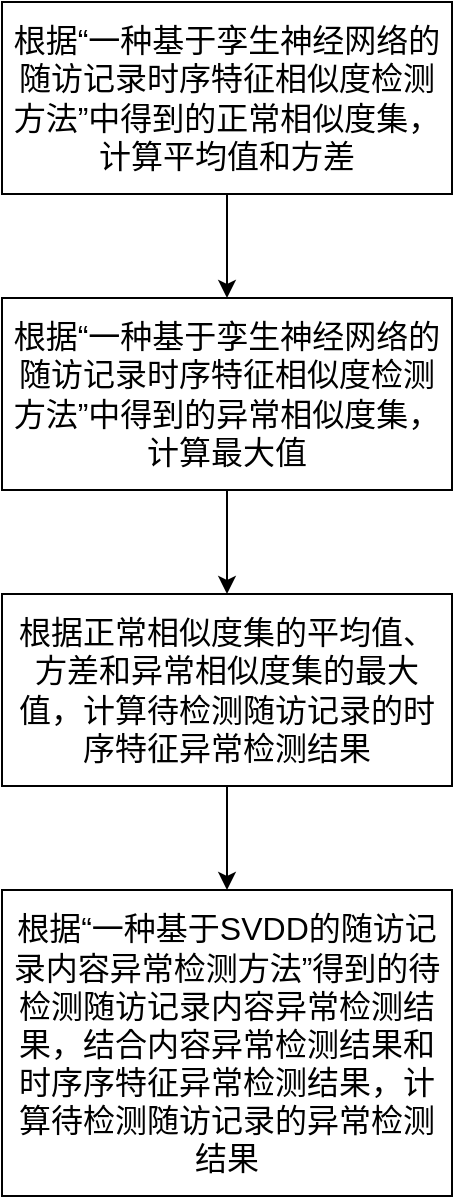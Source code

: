 <mxfile version="16.4.5" type="github">
  <diagram id="C5RBs43oDa-KdzZeNtuy" name="Page-1">
    <mxGraphModel dx="1038" dy="547" grid="0" gridSize="10" guides="1" tooltips="1" connect="1" arrows="1" fold="1" page="1" pageScale="1" pageWidth="827" pageHeight="1169" math="0" shadow="0">
      <root>
        <mxCell id="WIyWlLk6GJQsqaUBKTNV-0" />
        <mxCell id="WIyWlLk6GJQsqaUBKTNV-1" parent="WIyWlLk6GJQsqaUBKTNV-0" />
        <mxCell id="APKdjAW9OodBwm_x5ylF-2" value="" style="edgeStyle=orthogonalEdgeStyle;rounded=0;orthogonalLoop=1;jettySize=auto;html=1;fontSize=16;" edge="1" parent="WIyWlLk6GJQsqaUBKTNV-1" source="APKdjAW9OodBwm_x5ylF-0" target="APKdjAW9OodBwm_x5ylF-1">
          <mxGeometry relative="1" as="geometry" />
        </mxCell>
        <mxCell id="APKdjAW9OodBwm_x5ylF-0" value="根据“一种基于孪生神经网络的随访记录时序特征相似度检测方法”中得到的正常相似度集，计算平均值和方差" style="rounded=0;whiteSpace=wrap;html=1;fontSize=16;" vertex="1" parent="WIyWlLk6GJQsqaUBKTNV-1">
          <mxGeometry x="301" y="108" width="225" height="96" as="geometry" />
        </mxCell>
        <mxCell id="APKdjAW9OodBwm_x5ylF-4" value="" style="edgeStyle=orthogonalEdgeStyle;rounded=0;orthogonalLoop=1;jettySize=auto;html=1;fontSize=16;" edge="1" parent="WIyWlLk6GJQsqaUBKTNV-1" source="APKdjAW9OodBwm_x5ylF-1" target="APKdjAW9OodBwm_x5ylF-3">
          <mxGeometry relative="1" as="geometry" />
        </mxCell>
        <mxCell id="APKdjAW9OodBwm_x5ylF-1" value="根据“一种基于孪生神经网络的随访记录时序特征相似度检测方法”中得到的异常相似度集，计算最大值" style="rounded=0;whiteSpace=wrap;html=1;fontSize=16;" vertex="1" parent="WIyWlLk6GJQsqaUBKTNV-1">
          <mxGeometry x="301" y="256" width="225" height="96" as="geometry" />
        </mxCell>
        <mxCell id="APKdjAW9OodBwm_x5ylF-6" value="" style="edgeStyle=orthogonalEdgeStyle;rounded=0;orthogonalLoop=1;jettySize=auto;html=1;fontSize=16;" edge="1" parent="WIyWlLk6GJQsqaUBKTNV-1" source="APKdjAW9OodBwm_x5ylF-3" target="APKdjAW9OodBwm_x5ylF-5">
          <mxGeometry relative="1" as="geometry" />
        </mxCell>
        <mxCell id="APKdjAW9OodBwm_x5ylF-3" value="根据正常相似度集的平均值、方差和异常相似度集的最大值，计算待检测随访记录的时序特征异常检测结果" style="rounded=0;whiteSpace=wrap;html=1;fontSize=16;" vertex="1" parent="WIyWlLk6GJQsqaUBKTNV-1">
          <mxGeometry x="301" y="404" width="225" height="96" as="geometry" />
        </mxCell>
        <mxCell id="APKdjAW9OodBwm_x5ylF-5" value="根据“一种基于SVDD的随访记录内容异常检测方法”得到的待检测随访记录内容异常检测结果，结合内容异常检测结果和时序序特征异常检测结果，计算待检测随访记录的异常检测结果" style="rounded=0;whiteSpace=wrap;html=1;fontSize=16;" vertex="1" parent="WIyWlLk6GJQsqaUBKTNV-1">
          <mxGeometry x="301" y="552" width="225" height="153" as="geometry" />
        </mxCell>
      </root>
    </mxGraphModel>
  </diagram>
</mxfile>
